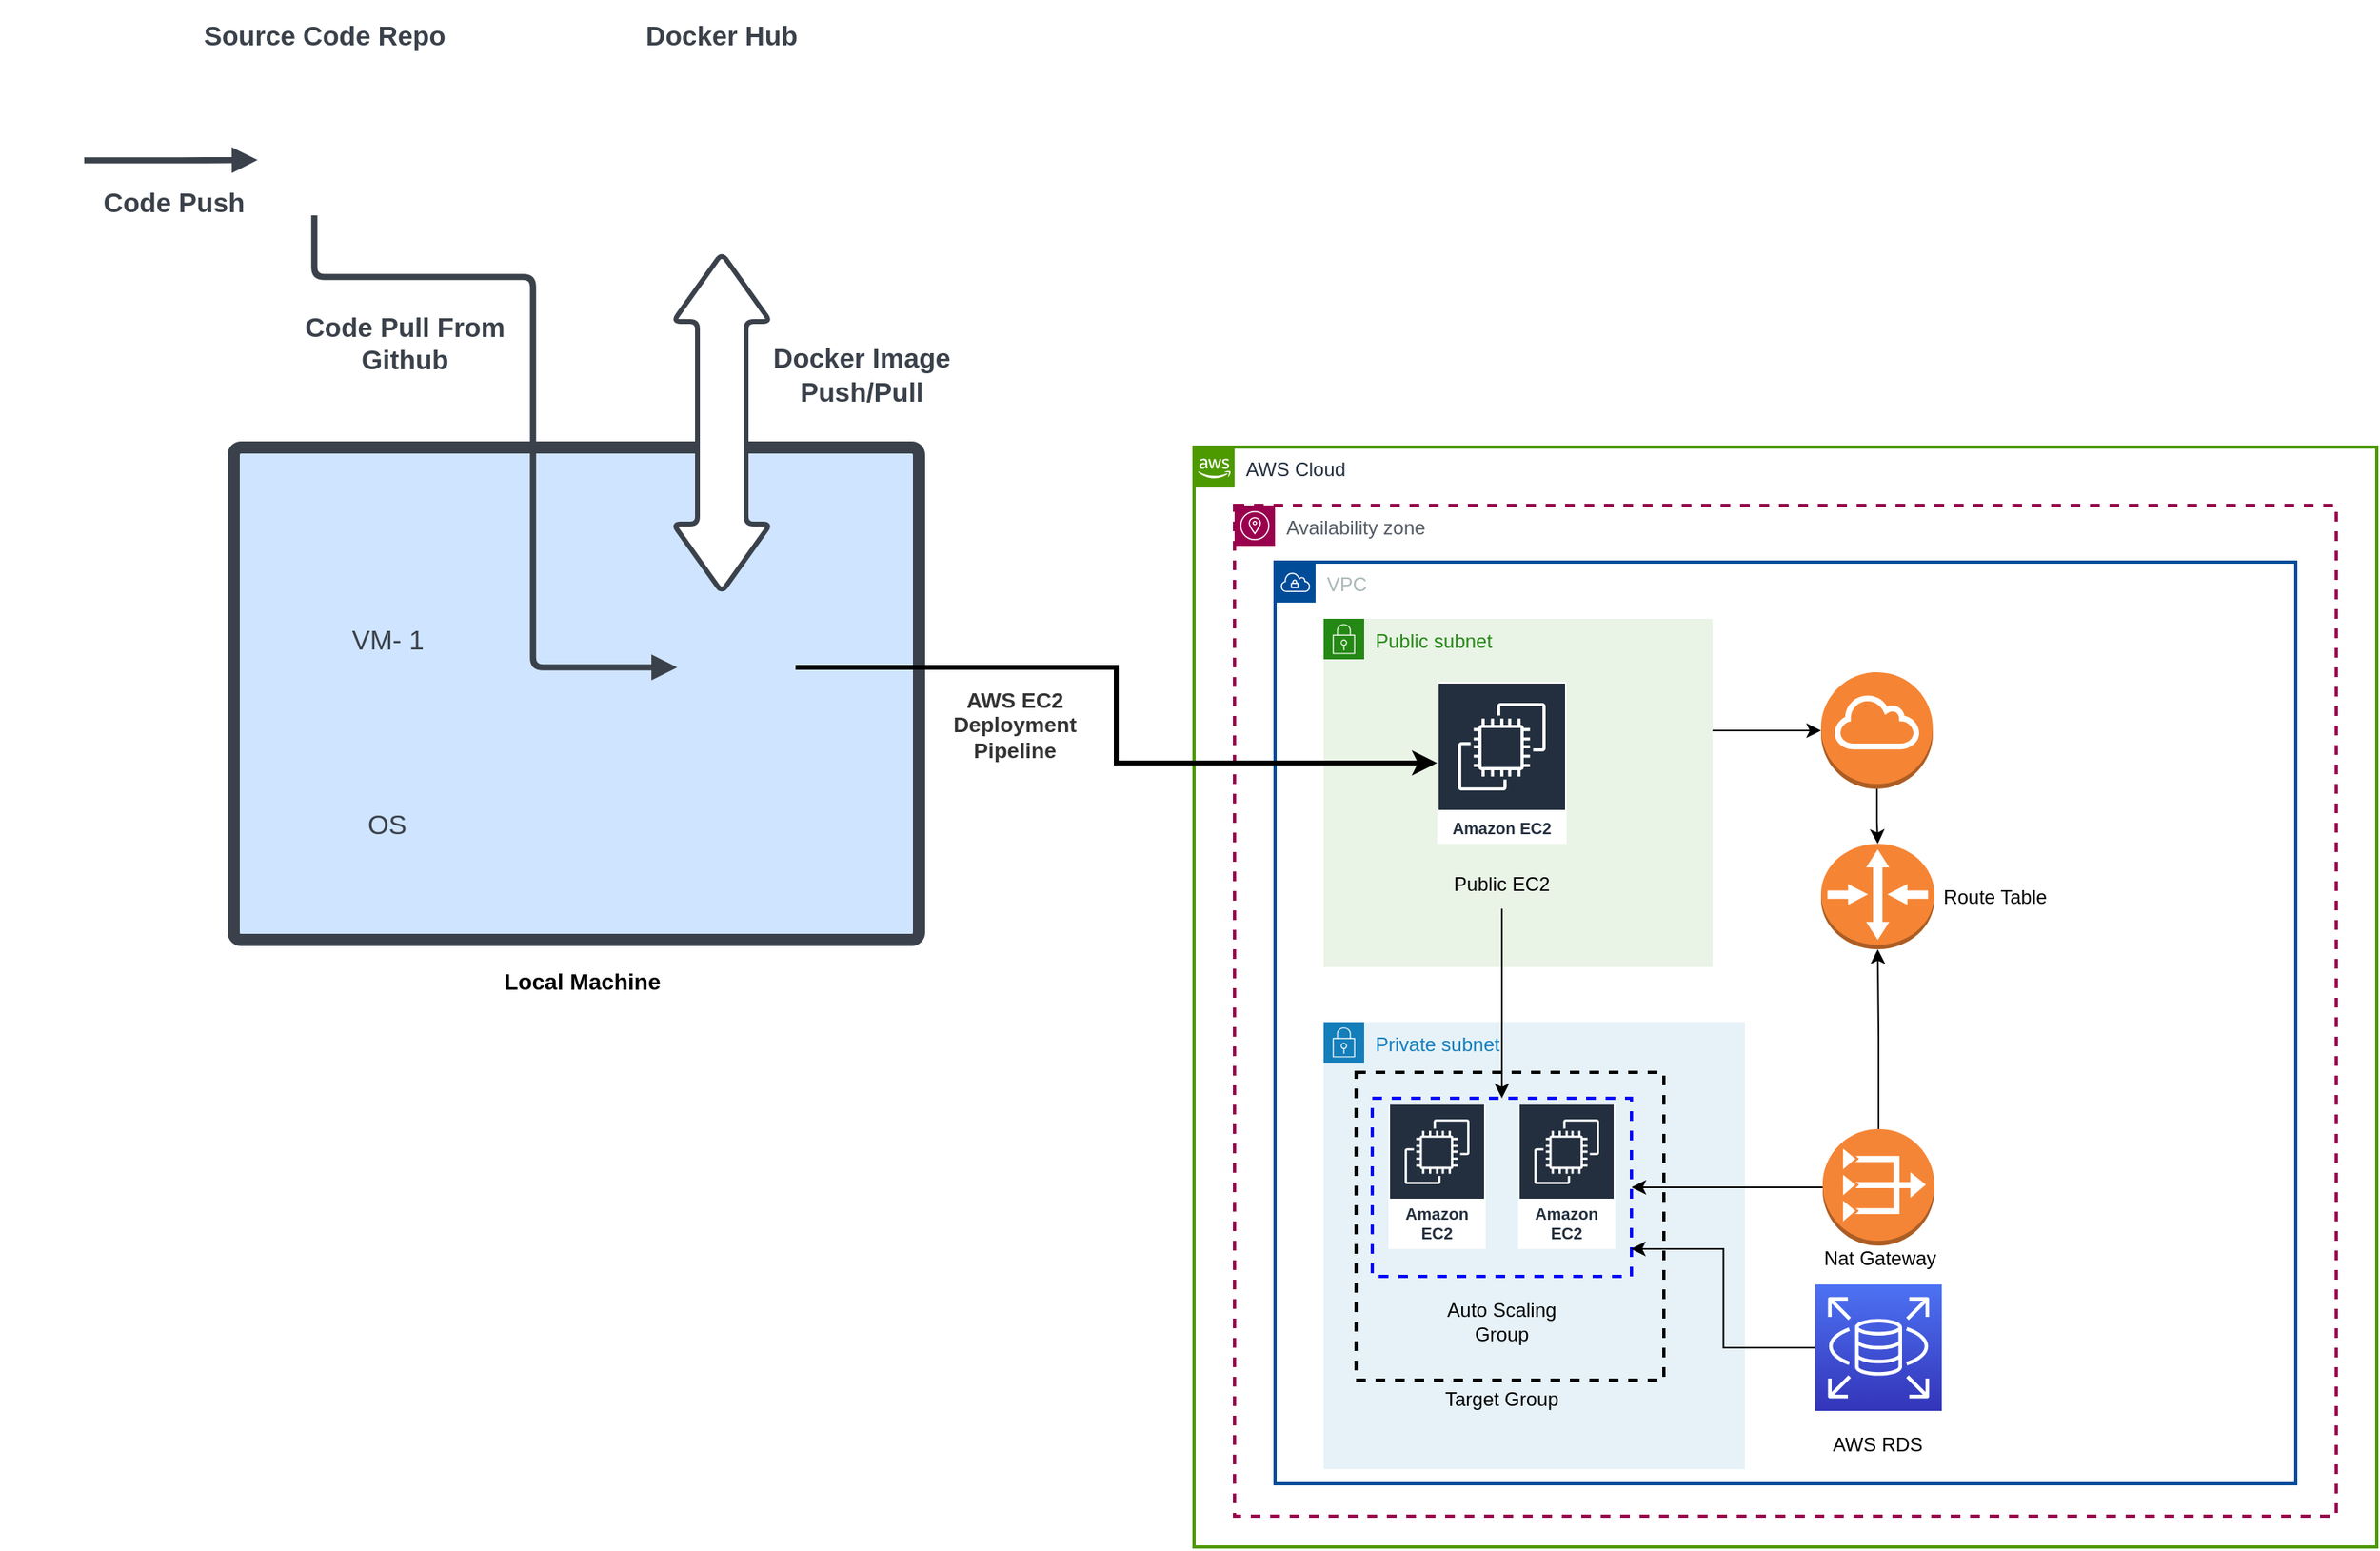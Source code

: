 <mxfile version="21.5.2" type="github">
  <diagram name="Page-1" id="znM8gPd4nr-B5Jry82K4">
    <mxGraphModel dx="7686" dy="1213" grid="1" gridSize="10" guides="1" tooltips="1" connect="1" arrows="1" fold="1" page="1" pageScale="1" pageWidth="1169" pageHeight="827" math="0" shadow="0">
      <root>
        <mxCell id="0" />
        <mxCell id="1" parent="0" />
        <mxCell id="BC36M6veNqZihQO0rV40-52" value="AWS Cloud" style="points=[[0,0],[0.25,0],[0.5,0],[0.75,0],[1,0],[1,0.25],[1,0.5],[1,0.75],[1,1],[0.75,1],[0.5,1],[0.25,1],[0,1],[0,0.75],[0,0.5],[0,0.25]];outlineConnect=0;gradientColor=none;html=1;whiteSpace=wrap;fontSize=12;fontStyle=0;container=1;pointerEvents=0;collapsible=0;recursiveResize=0;shape=mxgraph.aws4.group;grIcon=mxgraph.aws4.group_aws_cloud_alt;strokeColor=#4D9900;fillColor=none;verticalAlign=top;align=left;spacingLeft=30;fontColor=#232F3E;dashed=0;strokeWidth=2;" parent="1" vertex="1">
          <mxGeometry x="-6159" y="-415" width="730" height="679" as="geometry" />
        </mxCell>
        <mxCell id="BC36M6veNqZihQO0rV40-53" value="Availability zone" style="sketch=0;outlineConnect=0;gradientColor=none;html=1;whiteSpace=wrap;fontSize=12;fontStyle=0;shape=mxgraph.aws4.group;grIcon=mxgraph.aws4.group_availability_zone;strokeColor=#99004D;fillColor=none;verticalAlign=top;align=left;spacingLeft=30;fontColor=#545B64;dashed=1;strokeWidth=2;" parent="BC36M6veNqZihQO0rV40-52" vertex="1">
          <mxGeometry x="25" y="36" width="680" height="624" as="geometry" />
        </mxCell>
        <mxCell id="BC36M6veNqZihQO0rV40-54" value="VPC" style="points=[[0,0],[0.25,0],[0.5,0],[0.75,0],[1,0],[1,0.25],[1,0.5],[1,0.75],[1,1],[0.75,1],[0.5,1],[0.25,1],[0,1],[0,0.75],[0,0.5],[0,0.25]];outlineConnect=0;gradientColor=none;html=1;whiteSpace=wrap;fontSize=12;fontStyle=0;container=1;pointerEvents=0;collapsible=0;recursiveResize=0;shape=mxgraph.aws4.group;grIcon=mxgraph.aws4.group_vpc;strokeColor=#004C99;fillColor=none;verticalAlign=top;align=left;spacingLeft=30;fontColor=#AAB7B8;dashed=0;strokeWidth=2;" parent="BC36M6veNqZihQO0rV40-52" vertex="1">
          <mxGeometry x="50" y="71" width="630" height="569" as="geometry" />
        </mxCell>
        <mxCell id="BC36M6veNqZihQO0rV40-56" value="Public subnet" style="points=[[0,0],[0.25,0],[0.5,0],[0.75,0],[1,0],[1,0.25],[1,0.5],[1,0.75],[1,1],[0.75,1],[0.5,1],[0.25,1],[0,1],[0,0.75],[0,0.5],[0,0.25]];outlineConnect=0;gradientColor=none;html=1;whiteSpace=wrap;fontSize=12;fontStyle=0;container=1;pointerEvents=0;collapsible=0;recursiveResize=0;shape=mxgraph.aws4.group;grIcon=mxgraph.aws4.group_security_group;grStroke=0;strokeColor=#248814;fillColor=#E9F3E6;verticalAlign=top;align=left;spacingLeft=30;fontColor=#248814;strokeWidth=2;" parent="BC36M6veNqZihQO0rV40-54" vertex="1">
          <mxGeometry x="30" y="35" width="240" height="215" as="geometry" />
        </mxCell>
        <mxCell id="BC36M6veNqZihQO0rV40-59" value="Private subnet" style="points=[[0,0],[0.25,0],[0.5,0],[0.75,0],[1,0],[1,0.25],[1,0.5],[1,0.75],[1,1],[0.75,1],[0.5,1],[0.25,1],[0,1],[0,0.75],[0,0.5],[0,0.25]];outlineConnect=0;gradientColor=none;html=1;whiteSpace=wrap;fontSize=12;fontStyle=0;container=1;pointerEvents=0;collapsible=0;recursiveResize=0;shape=mxgraph.aws4.group;grIcon=mxgraph.aws4.group_security_group;grStroke=0;strokeColor=#147EBA;fillColor=#E6F2F8;verticalAlign=top;align=left;spacingLeft=30;fontColor=#147EBA;dashed=0;" parent="BC36M6veNqZihQO0rV40-54" vertex="1">
          <mxGeometry x="30" y="284" width="260" height="276" as="geometry" />
        </mxCell>
        <mxCell id="BC36M6veNqZihQO0rV40-60" value="" style="whiteSpace=wrap;html=1;aspect=fixed;strokeColor=default;strokeWidth=2;fillColor=none;dashed=1;" parent="BC36M6veNqZihQO0rV40-59" vertex="1">
          <mxGeometry x="20" y="31" width="190" height="190" as="geometry" />
        </mxCell>
        <mxCell id="BC36M6veNqZihQO0rV40-61" value="Amazon EC2" style="sketch=0;outlineConnect=0;fontColor=#232F3E;gradientColor=none;strokeColor=#ffffff;fillColor=#232F3E;dashed=0;verticalLabelPosition=middle;verticalAlign=bottom;align=center;html=1;whiteSpace=wrap;fontSize=10;fontStyle=1;spacing=3;shape=mxgraph.aws4.productIcon;prIcon=mxgraph.aws4.ec2;" parent="BC36M6veNqZihQO0rV40-59" vertex="1">
          <mxGeometry x="40" y="50" width="60" height="90" as="geometry" />
        </mxCell>
        <mxCell id="BC36M6veNqZihQO0rV40-62" value="Amazon EC2" style="sketch=0;outlineConnect=0;fontColor=#232F3E;gradientColor=none;strokeColor=#ffffff;fillColor=#232F3E;dashed=0;verticalLabelPosition=middle;verticalAlign=bottom;align=center;html=1;whiteSpace=wrap;fontSize=10;fontStyle=1;spacing=3;shape=mxgraph.aws4.productIcon;prIcon=mxgraph.aws4.ec2;" parent="BC36M6veNqZihQO0rV40-59" vertex="1">
          <mxGeometry x="120" y="50" width="60" height="90" as="geometry" />
        </mxCell>
        <mxCell id="BC36M6veNqZihQO0rV40-63" value="Target Group" style="text;html=1;strokeColor=none;fillColor=none;align=center;verticalAlign=middle;whiteSpace=wrap;rounded=0;" parent="BC36M6veNqZihQO0rV40-59" vertex="1">
          <mxGeometry x="65" y="218" width="90" height="30" as="geometry" />
        </mxCell>
        <mxCell id="BC36M6veNqZihQO0rV40-65" value="" style="rounded=0;whiteSpace=wrap;html=1;strokeColor=#0000FF;fillColor=none;dashed=1;strokeWidth=2;" parent="BC36M6veNqZihQO0rV40-59" vertex="1">
          <mxGeometry x="30" y="47" width="160" height="110" as="geometry" />
        </mxCell>
        <mxCell id="BC36M6veNqZihQO0rV40-66" value="Auto Scaling Group" style="text;html=1;strokeColor=none;fillColor=none;align=center;verticalAlign=middle;whiteSpace=wrap;rounded=0;" parent="BC36M6veNqZihQO0rV40-59" vertex="1">
          <mxGeometry x="65" y="170" width="90" height="30" as="geometry" />
        </mxCell>
        <mxCell id="BC36M6veNqZihQO0rV40-76" value="" style="endArrow=classic;html=1;rounded=0;entryX=0;entryY=0.5;entryDx=0;entryDy=0;entryPerimeter=0;" parent="BC36M6veNqZihQO0rV40-54" target="BC36M6veNqZihQO0rV40-73" edge="1">
          <mxGeometry width="50" height="50" relative="1" as="geometry">
            <mxPoint x="270" y="104" as="sourcePoint" />
            <mxPoint x="320" y="54" as="targetPoint" />
          </mxGeometry>
        </mxCell>
        <mxCell id="BC36M6veNqZihQO0rV40-71" value="AWS RDS" style="text;html=1;strokeColor=none;fillColor=none;align=center;verticalAlign=middle;whiteSpace=wrap;rounded=0;" parent="BC36M6veNqZihQO0rV40-54" vertex="1">
          <mxGeometry x="342" y="530" width="60" height="30" as="geometry" />
        </mxCell>
        <mxCell id="BC36M6veNqZihQO0rV40-57" value="Amazon EC2" style="sketch=0;outlineConnect=0;fontColor=#232F3E;gradientColor=none;strokeColor=#ffffff;fillColor=#232F3E;dashed=0;verticalLabelPosition=middle;verticalAlign=bottom;align=center;html=1;whiteSpace=wrap;fontSize=10;fontStyle=1;spacing=3;shape=mxgraph.aws4.productIcon;prIcon=mxgraph.aws4.ec2;" parent="BC36M6veNqZihQO0rV40-52" vertex="1">
          <mxGeometry x="150" y="145" width="80" height="100" as="geometry" />
        </mxCell>
        <mxCell id="BC36M6veNqZihQO0rV40-67" style="edgeStyle=orthogonalEdgeStyle;rounded=0;orthogonalLoop=1;jettySize=auto;html=1;entryX=0.5;entryY=0;entryDx=0;entryDy=0;" parent="BC36M6veNqZihQO0rV40-52" source="BC36M6veNqZihQO0rV40-58" target="BC36M6veNqZihQO0rV40-65" edge="1">
          <mxGeometry relative="1" as="geometry" />
        </mxCell>
        <mxCell id="BC36M6veNqZihQO0rV40-58" value="Public EC2" style="text;html=1;strokeColor=none;fillColor=none;align=center;verticalAlign=middle;whiteSpace=wrap;rounded=0;" parent="BC36M6veNqZihQO0rV40-52" vertex="1">
          <mxGeometry x="150" y="255" width="80" height="30" as="geometry" />
        </mxCell>
        <mxCell id="NsxSfpwMTWUYGSY4X4gR-6" style="edgeStyle=orthogonalEdgeStyle;rounded=0;orthogonalLoop=1;jettySize=auto;html=1;entryX=0.998;entryY=0.845;entryDx=0;entryDy=0;entryPerimeter=0;" edge="1" parent="BC36M6veNqZihQO0rV40-52" source="BC36M6veNqZihQO0rV40-68" target="BC36M6veNqZihQO0rV40-65">
          <mxGeometry relative="1" as="geometry" />
        </mxCell>
        <mxCell id="BC36M6veNqZihQO0rV40-68" value="" style="sketch=0;points=[[0,0,0],[0.25,0,0],[0.5,0,0],[0.75,0,0],[1,0,0],[0,1,0],[0.25,1,0],[0.5,1,0],[0.75,1,0],[1,1,0],[0,0.25,0],[0,0.5,0],[0,0.75,0],[1,0.25,0],[1,0.5,0],[1,0.75,0]];outlineConnect=0;fontColor=#232F3E;gradientColor=#4D72F3;gradientDirection=north;fillColor=#3334B9;strokeColor=#ffffff;dashed=0;verticalLabelPosition=bottom;verticalAlign=top;align=center;html=1;fontSize=12;fontStyle=0;aspect=fixed;shape=mxgraph.aws4.resourceIcon;resIcon=mxgraph.aws4.rds;" parent="BC36M6veNqZihQO0rV40-52" vertex="1">
          <mxGeometry x="383.5" y="517" width="78" height="78" as="geometry" />
        </mxCell>
        <mxCell id="BC36M6veNqZihQO0rV40-77" value="" style="edgeStyle=orthogonalEdgeStyle;rounded=0;orthogonalLoop=1;jettySize=auto;html=1;" parent="BC36M6veNqZihQO0rV40-52" source="BC36M6veNqZihQO0rV40-73" target="BC36M6veNqZihQO0rV40-72" edge="1">
          <mxGeometry relative="1" as="geometry" />
        </mxCell>
        <mxCell id="BC36M6veNqZihQO0rV40-73" value="" style="outlineConnect=0;dashed=0;verticalLabelPosition=bottom;verticalAlign=top;align=center;html=1;shape=mxgraph.aws3.internet_gateway;fillColor=#F58534;gradientColor=none;" parent="BC36M6veNqZihQO0rV40-52" vertex="1">
          <mxGeometry x="387" y="139" width="69" height="72" as="geometry" />
        </mxCell>
        <mxCell id="NsxSfpwMTWUYGSY4X4gR-3" value="" style="edgeStyle=orthogonalEdgeStyle;rounded=0;orthogonalLoop=1;jettySize=auto;html=1;" edge="1" parent="BC36M6veNqZihQO0rV40-52" source="NsxSfpwMTWUYGSY4X4gR-2" target="BC36M6veNqZihQO0rV40-65">
          <mxGeometry relative="1" as="geometry" />
        </mxCell>
        <mxCell id="NsxSfpwMTWUYGSY4X4gR-4" value="" style="edgeStyle=orthogonalEdgeStyle;rounded=0;orthogonalLoop=1;jettySize=auto;html=1;" edge="1" parent="BC36M6veNqZihQO0rV40-52" source="NsxSfpwMTWUYGSY4X4gR-2" target="BC36M6veNqZihQO0rV40-72">
          <mxGeometry relative="1" as="geometry" />
        </mxCell>
        <mxCell id="NsxSfpwMTWUYGSY4X4gR-2" value="" style="outlineConnect=0;dashed=0;verticalLabelPosition=bottom;verticalAlign=top;align=center;html=1;shape=mxgraph.aws3.vpc_nat_gateway;fillColor=#F58536;gradientColor=none;" vertex="1" parent="BC36M6veNqZihQO0rV40-52">
          <mxGeometry x="388" y="421" width="69" height="72" as="geometry" />
        </mxCell>
        <mxCell id="BC36M6veNqZihQO0rV40-72" value="" style="outlineConnect=0;dashed=0;verticalLabelPosition=bottom;verticalAlign=top;align=center;html=1;shape=mxgraph.aws3.router;fillColor=#F58534;gradientColor=none;" parent="BC36M6veNqZihQO0rV40-52" vertex="1">
          <mxGeometry x="387" y="245" width="70" height="65" as="geometry" />
        </mxCell>
        <mxCell id="NsxSfpwMTWUYGSY4X4gR-5" value="Route Table" style="text;html=1;strokeColor=none;fillColor=none;align=center;verticalAlign=middle;whiteSpace=wrap;rounded=0;" vertex="1" parent="BC36M6veNqZihQO0rV40-52">
          <mxGeometry x="459" y="262.5" width="71" height="30" as="geometry" />
        </mxCell>
        <mxCell id="NsxSfpwMTWUYGSY4X4gR-7" value="Nat Gateway" style="text;html=1;strokeColor=none;fillColor=none;align=center;verticalAlign=middle;whiteSpace=wrap;rounded=0;" vertex="1" parent="BC36M6veNqZihQO0rV40-52">
          <mxGeometry x="369" y="484" width="108.5" height="33" as="geometry" />
        </mxCell>
        <mxCell id="BC36M6veNqZihQO0rV40-4" value="" style="points=[[0.714,0.338,0],[0.549,0.2,0],[0.85,0.198,0]];html=1;overflow=block;blockSpacing=1;whiteSpace=wrap;fontSize=13;spacing=3.8;strokeColor=#3a414a;strokeOpacity=100;fillOpacity=100;rounded=1;absoluteArcSize=1;arcSize=9;fillColor=#cfe4ff;strokeWidth=7.5;lucidId=tHR.RqMFKNO4;" parent="1" vertex="1">
          <mxGeometry x="-6752" y="-415" width="423" height="304" as="geometry" />
        </mxCell>
        <mxCell id="BC36M6veNqZihQO0rV40-79" style="edgeStyle=orthogonalEdgeStyle;rounded=0;orthogonalLoop=1;jettySize=auto;html=1;strokeWidth=3;" parent="1" source="BC36M6veNqZihQO0rV40-5" target="BC36M6veNqZihQO0rV40-57" edge="1">
          <mxGeometry relative="1" as="geometry" />
        </mxCell>
        <mxCell id="BC36M6veNqZihQO0rV40-5" value="" style="html=1;overflow=block;blockSpacing=1;whiteSpace=wrap;shape=image;fontSize=13;spacing=0;strokeColor=none;strokeOpacity=100;strokeWidth=0;image=https://images.lucid.app/images/0839ae5e-1928-40da-9dd1-2a745bce146e/content;imageAspect=0;lucidId=lZQ.nhfzFDih;" parent="1" vertex="1">
          <mxGeometry x="-6496" y="-309" width="91" height="60" as="geometry" />
        </mxCell>
        <mxCell id="BC36M6veNqZihQO0rV40-6" value="" style="html=1;overflow=block;blockSpacing=1;whiteSpace=wrap;shape=image;fontSize=13;spacing=0;strokeColor=none;strokeOpacity=100;strokeWidth=0;image=https://images.lucid.app/images/5dbf9200-86ef-41af-bba9-ffb445953cea/content;imageAspect=0;lucidId=1ZQ.fj6Nxm91;" parent="1" vertex="1">
          <mxGeometry x="-6693" y="-387" width="73" height="69" as="geometry" />
        </mxCell>
        <mxCell id="BC36M6veNqZihQO0rV40-7" value="" style="html=1;overflow=block;blockSpacing=1;whiteSpace=wrap;shape=image;fontSize=13;spacing=0;strokeColor=none;strokeOpacity=100;strokeWidth=0;image=https://images.lucid.app/images/7aab2980-8390-469f-9542-503a8dc7d49c/content;imageAspect=0;lucidId=39Q.k~S7HBWE;" parent="1" vertex="1">
          <mxGeometry x="-6517" y="-649" width="133" height="113" as="geometry" />
        </mxCell>
        <mxCell id="BC36M6veNqZihQO0rV40-8" value="" style="html=1;overflow=block;blockSpacing=1;whiteSpace=wrap;shape=image;fontSize=13;spacing=0;strokeColor=none;strokeOpacity=100;strokeWidth=0;image=https://images.lucid.app/images/96fd7c5d-47f8-4f27-a543-2824d02b5435/content;imageAspect=0;lucidId=p~Q.Xl.0O8On;" parent="1" vertex="1">
          <mxGeometry x="-6737" y="-634" width="76" height="76" as="geometry" />
        </mxCell>
        <mxCell id="BC36M6veNqZihQO0rV40-9" value="" style="html=1;jettySize=18;whiteSpace=wrap;fontSize=13;strokeColor=#3a414a;strokeOpacity=100;strokeWidth=3.8;rounded=1;arcSize=12;edgeStyle=orthogonalEdgeStyle;startArrow=none;endArrow=block;endFill=1;exitX=0.5;exitY=1;exitPerimeter=0;lucidId=YYS.RZbuwzPK;" parent="1" edge="1">
          <mxGeometry width="100" height="100" relative="1" as="geometry">
            <Array as="points">
              <mxPoint x="-6702" y="-520" />
              <mxPoint x="-6567" y="-520" />
              <mxPoint x="-6567" y="-279" />
            </Array>
            <mxPoint x="-6702" y="-558" as="sourcePoint" />
            <mxPoint x="-6478" y="-279" as="targetPoint" />
          </mxGeometry>
        </mxCell>
        <mxCell id="BC36M6veNqZihQO0rV40-10" value="VM- 1" style="html=1;overflow=block;blockSpacing=1;whiteSpace=wrap;fontSize=16.7;fontColor=#3a414a;spacing=3.8;strokeOpacity=0;fillOpacity=0;rounded=1;absoluteArcSize=1;arcSize=9;fillColor=#ffffff;strokeWidth=0.8;lucidId=PZS.uT0q8Rq6;" parent="1" vertex="1">
          <mxGeometry x="-6702" y="-309" width="91" height="25" as="geometry" />
        </mxCell>
        <mxCell id="BC36M6veNqZihQO0rV40-11" value="" style="html=1;overflow=block;blockSpacing=1;whiteSpace=wrap;shape=image;fontSize=13;spacing=0;strokeColor=none;strokeOpacity=100;strokeWidth=0;image=https://images.lucid.app/images/77aa2bb6-9937-4ae3-a3e1-917ee15fafa7/content;imageAspect=0;lucidId=PaT.EkcdLVLc;" parent="1" vertex="1">
          <mxGeometry x="-6702" y="-228" width="110" height="26" as="geometry" />
        </mxCell>
        <mxCell id="BC36M6veNqZihQO0rV40-12" value="OS" style="html=1;overflow=block;blockSpacing=1;whiteSpace=wrap;fontSize=16.7;fontColor=#3a414a;spacing=3.8;strokeOpacity=0;fillOpacity=0;rounded=1;absoluteArcSize=1;arcSize=9;fillColor=#ffffff;strokeWidth=0.8;lucidId=~aT.bKo5OBzp;" parent="1" vertex="1">
          <mxGeometry x="-6687" y="-199" width="60" height="35" as="geometry" />
        </mxCell>
        <mxCell id="BC36M6veNqZihQO0rV40-13" value="Source Code Repo" style="html=1;overflow=block;blockSpacing=1;whiteSpace=wrap;fontSize=16.7;fontColor=#3a414a;fontStyle=1;spacing=3.8;strokeOpacity=0;fillOpacity=0;rounded=1;absoluteArcSize=1;arcSize=9;fillColor=#ffffff;strokeWidth=0.8;lucidId=rfT.Em8CiN_r;" parent="1" vertex="1">
          <mxGeometry x="-6790" y="-690" width="189" height="43" as="geometry" />
        </mxCell>
        <mxCell id="BC36M6veNqZihQO0rV40-14" value="" style="shape=doubleArrow;arrowWidth=0.5;arrowSize=0.201;whiteSpace=wrap;fontSize=13;spacing=3.8;strokeColor=#3a414a;strokeOpacity=100;rounded=1;absoluteArcSize=1;arcSize=9;rotation=-270;strokeWidth=3;html=1;" parent="1" vertex="1">
          <mxGeometry x="-6555" y="-460" width="209" height="60" as="geometry" />
        </mxCell>
        <mxCell id="BC36M6veNqZihQO0rV40-15" value="Docker Hub" style="html=1;overflow=block;blockSpacing=1;whiteSpace=wrap;fontSize=16.7;fontColor=#3a414a;fontStyle=1;spacing=3.8;strokeOpacity=0;fillOpacity=0;rounded=1;absoluteArcSize=1;arcSize=9;fillColor=#ffffff;strokeWidth=0.8;lucidId=KgT.KoDKqtLL;" parent="1" vertex="1">
          <mxGeometry x="-6541" y="-690" width="181" height="43" as="geometry" />
        </mxCell>
        <mxCell id="BC36M6veNqZihQO0rV40-17" value="Docker Image Push/Pull" style="html=1;overflow=block;blockSpacing=1;whiteSpace=wrap;fontSize=16.7;fontColor=#3a414a;fontStyle=1;spacing=3.8;strokeOpacity=0;fillOpacity=0;rounded=1;absoluteArcSize=1;arcSize=9;fillColor=#ffffff;strokeWidth=0.8;lucidId=Dp-.tNbPMVZ.;" parent="1" vertex="1">
          <mxGeometry x="-6428" y="-486" width="128" height="53" as="geometry" />
        </mxCell>
        <mxCell id="BC36M6veNqZihQO0rV40-18" value="Code Pull From Github" style="html=1;overflow=block;blockSpacing=1;whiteSpace=wrap;fontSize=16.7;fontColor=#3a414a;fontStyle=1;spacing=3.8;strokeOpacity=0;fillOpacity=0;rounded=1;absoluteArcSize=1;arcSize=9;fillColor=#ffffff;strokeWidth=0.8;lucidId=_p-.m4A0VA30;" parent="1" vertex="1">
          <mxGeometry x="-6715" y="-502" width="138" height="43" as="geometry" />
        </mxCell>
        <mxCell id="BC36M6veNqZihQO0rV40-19" value="AWS EC2 Deployment Pipeline" style="html=1;overflow=block;blockSpacing=1;whiteSpace=wrap;fontSize=13.3;fontColor=#333333;fontStyle=1;align=center;spacing=3.8;strokeOpacity=0;fillOpacity=0;rounded=1;absoluteArcSize=1;arcSize=9;fillColor=#ffffff;strokeWidth=0.8;lucidId=1q-.gLM~SQ97;" parent="1" vertex="1">
          <mxGeometry x="-6329" y="-270" width="119" height="48" as="geometry" />
        </mxCell>
        <mxCell id="BC36M6veNqZihQO0rV40-20" value="" style="html=1;overflow=block;blockSpacing=1;whiteSpace=wrap;shape=image;fontSize=13;spacing=0;strokeColor=none;strokeOpacity=100;strokeWidth=0;image=https://images.lucid.app/images/9f01b302-5040-4e6e-be54-d4b0a862a444/content;imageAspect=0;lucidId=st-.MnG1-Kka;" parent="1" vertex="1">
          <mxGeometry x="-6896" y="-615" width="52" height="46" as="geometry" />
        </mxCell>
        <mxCell id="BC36M6veNqZihQO0rV40-21" value="" style="html=1;jettySize=18;whiteSpace=wrap;fontSize=13;strokeColor=#3a414a;strokeOpacity=100;strokeWidth=3.8;rounded=1;arcSize=12;edgeStyle=orthogonalEdgeStyle;startArrow=none;endArrow=block;endFill=1;exitX=1;exitY=0.5;exitPerimeter=0;entryX=0;entryY=0.55;entryPerimeter=0;lucidId=3t-.5YrvoPGL;" parent="1" source="BC36M6veNqZihQO0rV40-20" target="BC36M6veNqZihQO0rV40-8" edge="1">
          <mxGeometry width="100" height="100" relative="1" as="geometry">
            <Array as="points" />
          </mxGeometry>
        </mxCell>
        <mxCell id="BC36M6veNqZihQO0rV40-22" value="Code Push" style="html=1;overflow=block;blockSpacing=1;whiteSpace=wrap;fontSize=16.7;fontColor=#3a414a;fontStyle=1;spacing=3.8;strokeOpacity=0;fillOpacity=0;rounded=1;absoluteArcSize=1;arcSize=9;fillColor=#ffffff;strokeWidth=0.8;lucidId=mu-.389LFaOt;" parent="1" vertex="1">
          <mxGeometry x="-6840" y="-582" width="103" height="34" as="geometry" />
        </mxCell>
        <mxCell id="BC36M6veNqZihQO0rV40-47" value="&lt;b&gt;&lt;font style=&quot;font-size: 14px;&quot;&gt;Local Machine&lt;/font&gt;&lt;/b&gt;" style="text;html=1;strokeColor=none;fillColor=none;align=center;verticalAlign=middle;whiteSpace=wrap;rounded=0;" parent="1" vertex="1">
          <mxGeometry x="-6596" y="-100" width="118.5" height="30" as="geometry" />
        </mxCell>
      </root>
    </mxGraphModel>
  </diagram>
</mxfile>
